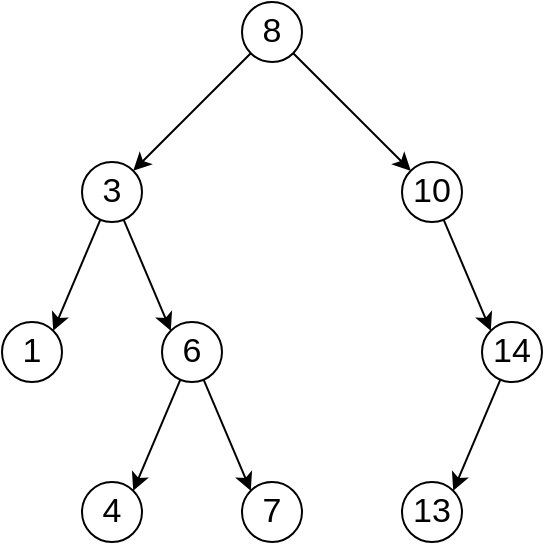 <mxfile version="11.2.1" type="github" pages="1"><diagram id="U3kLuOfqTy8L5ao5xGzC" name="Page-1"><mxGraphModel dx="773" dy="432" grid="1" gridSize="10" guides="1" tooltips="1" connect="1" arrows="1" fold="1" page="1" pageScale="1" pageWidth="827" pageHeight="1169" math="0" shadow="0"><root><mxCell id="0"/><mxCell id="1" parent="0"/><mxCell id="YVT9QFEGLNEmIcN7D3am-12" style="edgeStyle=none;rounded=0;orthogonalLoop=1;jettySize=auto;html=1;fontSize=17;" edge="1" parent="1" source="YVT9QFEGLNEmIcN7D3am-1" target="YVT9QFEGLNEmIcN7D3am-2"><mxGeometry relative="1" as="geometry"/></mxCell><mxCell id="YVT9QFEGLNEmIcN7D3am-13" style="edgeStyle=none;rounded=0;orthogonalLoop=1;jettySize=auto;html=1;fontSize=17;" edge="1" parent="1" source="YVT9QFEGLNEmIcN7D3am-1" target="YVT9QFEGLNEmIcN7D3am-9"><mxGeometry relative="1" as="geometry"/></mxCell><mxCell id="YVT9QFEGLNEmIcN7D3am-1" value="8" style="ellipse;whiteSpace=wrap;html=1;aspect=fixed;fontSize=17;" vertex="1" parent="1"><mxGeometry x="480" y="40" width="30" height="30" as="geometry"/></mxCell><mxCell id="YVT9QFEGLNEmIcN7D3am-10" style="rounded=0;orthogonalLoop=1;jettySize=auto;html=1;entryX=1;entryY=0;entryDx=0;entryDy=0;fontSize=17;" edge="1" parent="1" source="YVT9QFEGLNEmIcN7D3am-2" target="YVT9QFEGLNEmIcN7D3am-3"><mxGeometry relative="1" as="geometry"/></mxCell><mxCell id="YVT9QFEGLNEmIcN7D3am-11" style="edgeStyle=none;rounded=0;orthogonalLoop=1;jettySize=auto;html=1;entryX=0;entryY=0;entryDx=0;entryDy=0;fontSize=17;" edge="1" parent="1" source="YVT9QFEGLNEmIcN7D3am-2" target="YVT9QFEGLNEmIcN7D3am-4"><mxGeometry relative="1" as="geometry"/></mxCell><mxCell id="YVT9QFEGLNEmIcN7D3am-2" value="3" style="ellipse;whiteSpace=wrap;html=1;aspect=fixed;fontSize=17;" vertex="1" parent="1"><mxGeometry x="400" y="120" width="30" height="30" as="geometry"/></mxCell><mxCell id="YVT9QFEGLNEmIcN7D3am-3" value="1" style="ellipse;whiteSpace=wrap;html=1;aspect=fixed;fontSize=17;" vertex="1" parent="1"><mxGeometry x="360" y="200" width="30" height="30" as="geometry"/></mxCell><mxCell id="YVT9QFEGLNEmIcN7D3am-15" style="edgeStyle=none;rounded=0;orthogonalLoop=1;jettySize=auto;html=1;entryX=0;entryY=0;entryDx=0;entryDy=0;fontSize=17;" edge="1" parent="1" source="YVT9QFEGLNEmIcN7D3am-4" target="YVT9QFEGLNEmIcN7D3am-6"><mxGeometry relative="1" as="geometry"/></mxCell><mxCell id="YVT9QFEGLNEmIcN7D3am-16" style="edgeStyle=none;rounded=0;orthogonalLoop=1;jettySize=auto;html=1;entryX=1;entryY=0;entryDx=0;entryDy=0;fontSize=17;" edge="1" parent="1" source="YVT9QFEGLNEmIcN7D3am-4" target="YVT9QFEGLNEmIcN7D3am-5"><mxGeometry relative="1" as="geometry"/></mxCell><mxCell id="YVT9QFEGLNEmIcN7D3am-4" value="6" style="ellipse;whiteSpace=wrap;html=1;aspect=fixed;fontSize=17;" vertex="1" parent="1"><mxGeometry x="440" y="200" width="30" height="30" as="geometry"/></mxCell><mxCell id="YVT9QFEGLNEmIcN7D3am-5" value="4" style="ellipse;whiteSpace=wrap;html=1;aspect=fixed;fontSize=17;" vertex="1" parent="1"><mxGeometry x="400" y="280" width="30" height="30" as="geometry"/></mxCell><mxCell id="YVT9QFEGLNEmIcN7D3am-6" value="7" style="ellipse;whiteSpace=wrap;html=1;aspect=fixed;fontSize=17;" vertex="1" parent="1"><mxGeometry x="480" y="280" width="30" height="30" as="geometry"/></mxCell><mxCell id="YVT9QFEGLNEmIcN7D3am-7" value="13" style="ellipse;whiteSpace=wrap;html=1;aspect=fixed;fontSize=17;" vertex="1" parent="1"><mxGeometry x="560" y="280" width="30" height="30" as="geometry"/></mxCell><mxCell id="YVT9QFEGLNEmIcN7D3am-17" style="edgeStyle=none;rounded=0;orthogonalLoop=1;jettySize=auto;html=1;entryX=1;entryY=0;entryDx=0;entryDy=0;fontSize=17;" edge="1" parent="1" source="YVT9QFEGLNEmIcN7D3am-8" target="YVT9QFEGLNEmIcN7D3am-7"><mxGeometry relative="1" as="geometry"/></mxCell><mxCell id="YVT9QFEGLNEmIcN7D3am-8" value="14" style="ellipse;whiteSpace=wrap;html=1;aspect=fixed;fontSize=17;" vertex="1" parent="1"><mxGeometry x="600" y="200" width="30" height="30" as="geometry"/></mxCell><mxCell id="YVT9QFEGLNEmIcN7D3am-14" style="edgeStyle=none;rounded=0;orthogonalLoop=1;jettySize=auto;html=1;entryX=0;entryY=0;entryDx=0;entryDy=0;fontSize=17;" edge="1" parent="1" source="YVT9QFEGLNEmIcN7D3am-9" target="YVT9QFEGLNEmIcN7D3am-8"><mxGeometry relative="1" as="geometry"/></mxCell><mxCell id="YVT9QFEGLNEmIcN7D3am-9" value="10" style="ellipse;whiteSpace=wrap;html=1;aspect=fixed;fontSize=17;" vertex="1" parent="1"><mxGeometry x="560" y="120" width="30" height="30" as="geometry"/></mxCell></root></mxGraphModel></diagram></mxfile>